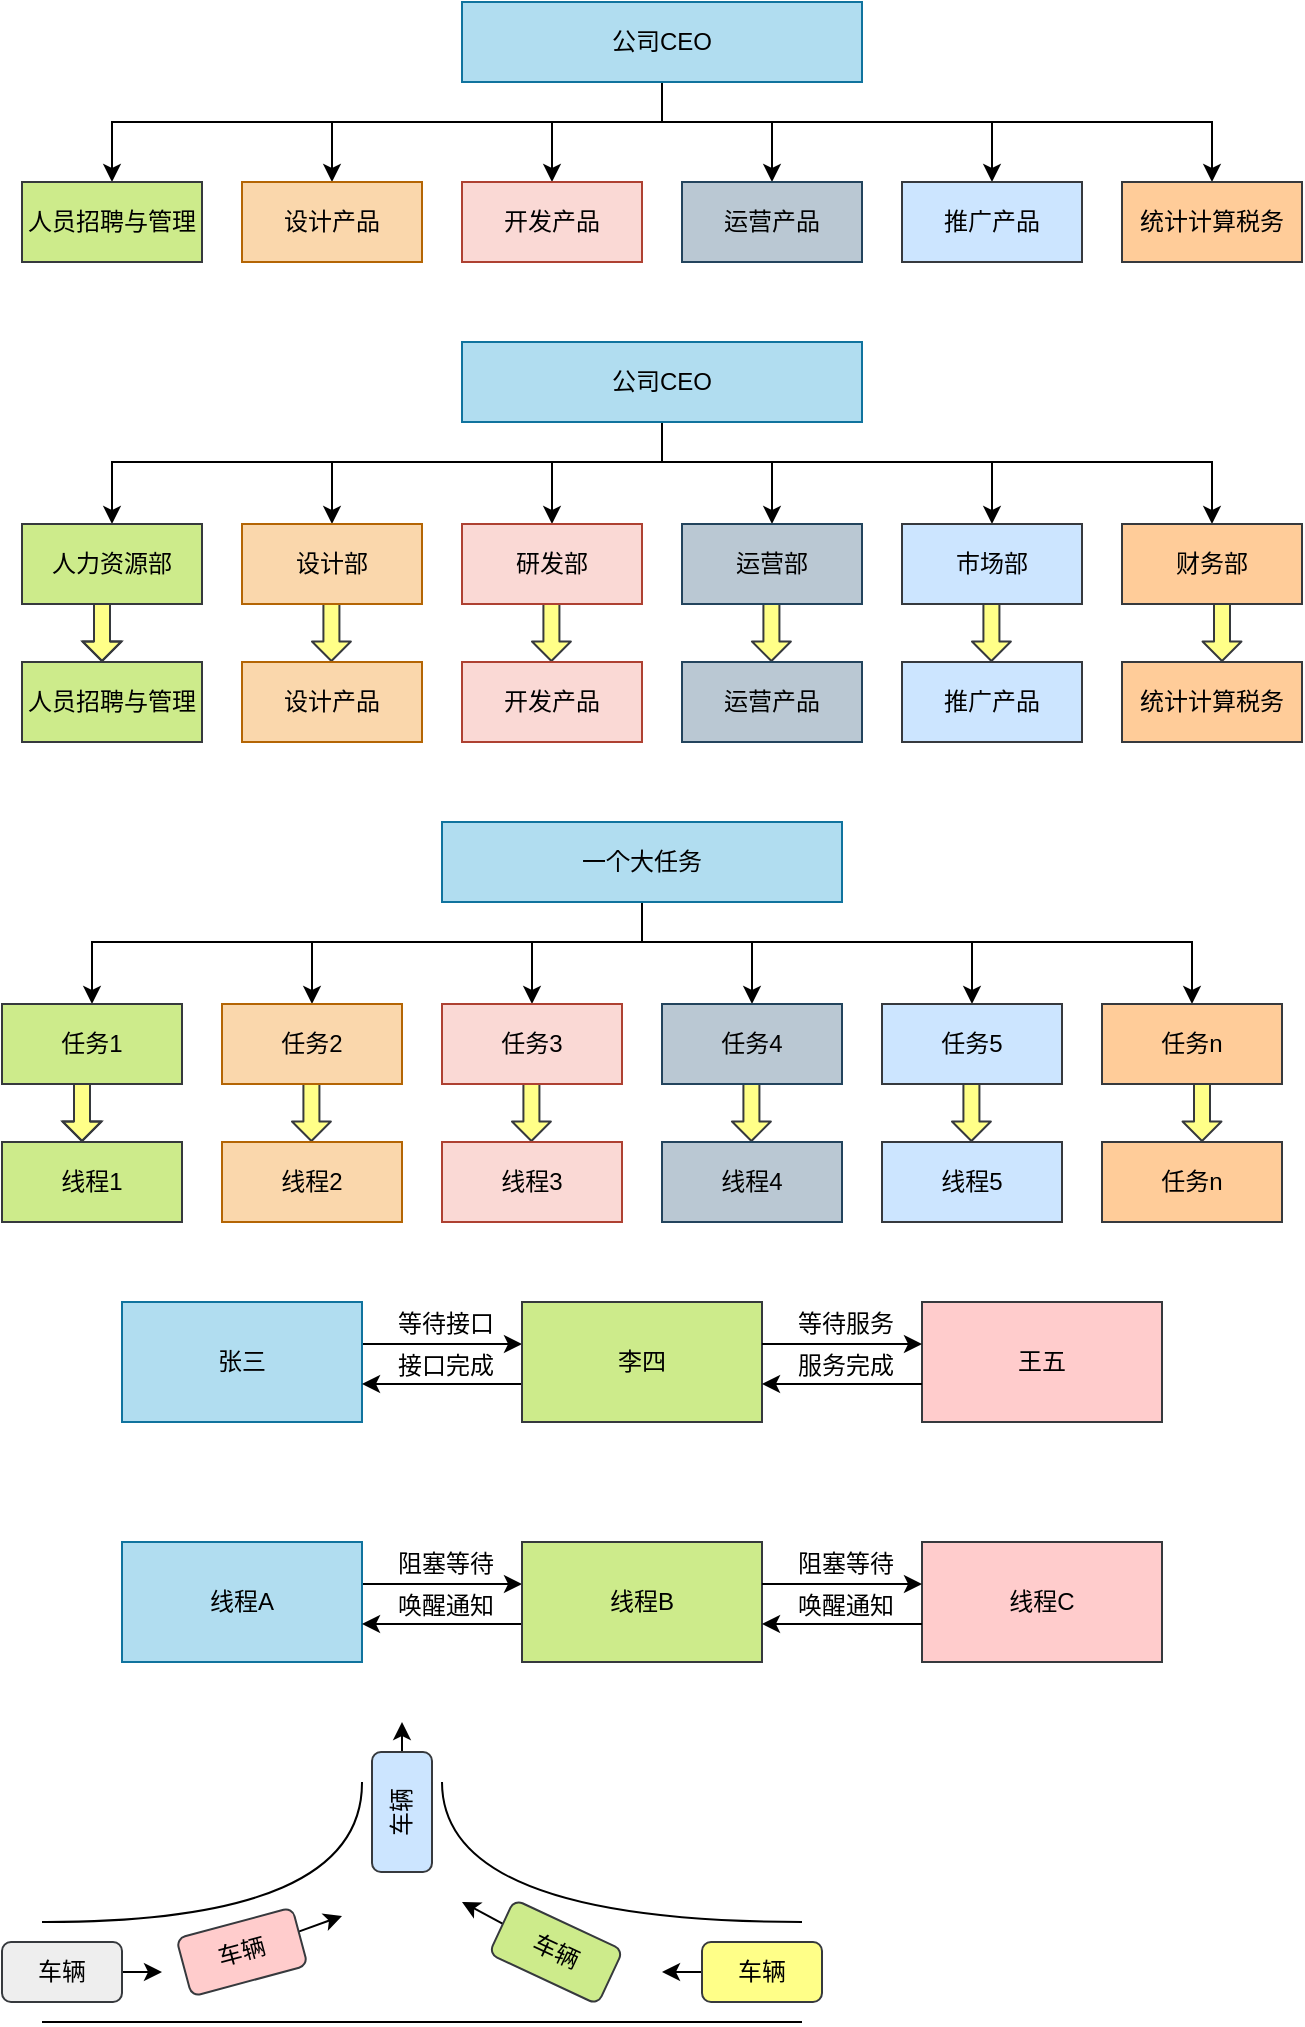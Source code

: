 <mxfile version="14.1.8" type="device"><diagram id="C5RBs43oDa-KdzZeNtuy" name="Page-1"><mxGraphModel dx="813" dy="-699" grid="1" gridSize="10" guides="1" tooltips="1" connect="1" arrows="1" fold="1" page="1" pageScale="1" pageWidth="827" pageHeight="1169" math="0" shadow="0"><root><mxCell id="WIyWlLk6GJQsqaUBKTNV-0"/><mxCell id="WIyWlLk6GJQsqaUBKTNV-1" parent="WIyWlLk6GJQsqaUBKTNV-0"/><mxCell id="2yPi7YJutlsCdhUIIzsG-32" value="" style="shape=flexArrow;endArrow=classic;html=1;endWidth=10.449;endSize=2.903;width=8;fillColor=#ffff88;strokeColor=#36393d;" edge="1" parent="WIyWlLk6GJQsqaUBKTNV-1"><mxGeometry width="50" height="50" relative="1" as="geometry"><mxPoint x="640" y="1500" as="sourcePoint"/><mxPoint x="640" y="1530" as="targetPoint"/></mxGeometry></mxCell><mxCell id="2yPi7YJutlsCdhUIIzsG-33" value="" style="shape=flexArrow;endArrow=classic;html=1;endWidth=10.449;endSize=2.903;width=8;fillColor=#ffff88;strokeColor=#36393d;" edge="1" parent="WIyWlLk6GJQsqaUBKTNV-1"><mxGeometry width="50" height="50" relative="1" as="geometry"><mxPoint x="80" y="1500" as="sourcePoint"/><mxPoint x="80" y="1530" as="targetPoint"/><Array as="points"><mxPoint x="80" y="1510"/></Array></mxGeometry></mxCell><mxCell id="2yPi7YJutlsCdhUIIzsG-34" value="" style="shape=flexArrow;endArrow=classic;html=1;endWidth=10.449;endSize=2.903;width=8;fillColor=#ffff88;strokeColor=#36393d;" edge="1" parent="WIyWlLk6GJQsqaUBKTNV-1"><mxGeometry width="50" height="50" relative="1" as="geometry"><mxPoint x="194.71" y="1500" as="sourcePoint"/><mxPoint x="194.71" y="1530" as="targetPoint"/></mxGeometry></mxCell><mxCell id="2yPi7YJutlsCdhUIIzsG-35" value="" style="shape=flexArrow;endArrow=classic;html=1;endWidth=10.449;endSize=2.903;width=8;fillColor=#ffff88;strokeColor=#36393d;" edge="1" parent="WIyWlLk6GJQsqaUBKTNV-1"><mxGeometry width="50" height="50" relative="1" as="geometry"><mxPoint x="304.71" y="1500" as="sourcePoint"/><mxPoint x="304.71" y="1530" as="targetPoint"/></mxGeometry></mxCell><mxCell id="2yPi7YJutlsCdhUIIzsG-36" value="" style="shape=flexArrow;endArrow=classic;html=1;endWidth=10.449;endSize=2.903;width=8;fillColor=#ffff88;strokeColor=#36393d;" edge="1" parent="WIyWlLk6GJQsqaUBKTNV-1"><mxGeometry width="50" height="50" relative="1" as="geometry"><mxPoint x="414.71" y="1500" as="sourcePoint"/><mxPoint x="414.71" y="1530" as="targetPoint"/></mxGeometry></mxCell><mxCell id="2yPi7YJutlsCdhUIIzsG-37" value="" style="shape=flexArrow;endArrow=classic;html=1;endWidth=10.449;endSize=2.903;width=8;fillColor=#ffff88;strokeColor=#36393d;" edge="1" parent="WIyWlLk6GJQsqaUBKTNV-1"><mxGeometry width="50" height="50" relative="1" as="geometry"><mxPoint x="524.71" y="1500" as="sourcePoint"/><mxPoint x="524.71" y="1530" as="targetPoint"/></mxGeometry></mxCell><mxCell id="2yPi7YJutlsCdhUIIzsG-7" style="edgeStyle=orthogonalEdgeStyle;rounded=0;orthogonalLoop=1;jettySize=auto;html=1;entryX=0.5;entryY=0;entryDx=0;entryDy=0;" edge="1" parent="WIyWlLk6GJQsqaUBKTNV-1" source="2yPi7YJutlsCdhUIIzsG-0" target="2yPi7YJutlsCdhUIIzsG-1"><mxGeometry relative="1" as="geometry"><Array as="points"><mxPoint x="360" y="1260"/><mxPoint x="85" y="1260"/></Array></mxGeometry></mxCell><mxCell id="2yPi7YJutlsCdhUIIzsG-8" style="edgeStyle=orthogonalEdgeStyle;rounded=0;orthogonalLoop=1;jettySize=auto;html=1;entryX=0.5;entryY=0;entryDx=0;entryDy=0;" edge="1" parent="WIyWlLk6GJQsqaUBKTNV-1" source="2yPi7YJutlsCdhUIIzsG-0" target="2yPi7YJutlsCdhUIIzsG-2"><mxGeometry relative="1" as="geometry"><Array as="points"><mxPoint x="360" y="1260"/><mxPoint x="195" y="1260"/></Array></mxGeometry></mxCell><mxCell id="2yPi7YJutlsCdhUIIzsG-9" style="edgeStyle=orthogonalEdgeStyle;rounded=0;orthogonalLoop=1;jettySize=auto;html=1;entryX=0.5;entryY=0;entryDx=0;entryDy=0;" edge="1" parent="WIyWlLk6GJQsqaUBKTNV-1" source="2yPi7YJutlsCdhUIIzsG-0" target="2yPi7YJutlsCdhUIIzsG-3"><mxGeometry relative="1" as="geometry"><Array as="points"><mxPoint x="360" y="1260"/><mxPoint x="305" y="1260"/></Array></mxGeometry></mxCell><mxCell id="2yPi7YJutlsCdhUIIzsG-10" style="edgeStyle=orthogonalEdgeStyle;rounded=0;orthogonalLoop=1;jettySize=auto;html=1;" edge="1" parent="WIyWlLk6GJQsqaUBKTNV-1" source="2yPi7YJutlsCdhUIIzsG-0" target="2yPi7YJutlsCdhUIIzsG-6"><mxGeometry relative="1" as="geometry"><Array as="points"><mxPoint x="360" y="1260"/><mxPoint x="635" y="1260"/></Array></mxGeometry></mxCell><mxCell id="2yPi7YJutlsCdhUIIzsG-11" style="edgeStyle=orthogonalEdgeStyle;rounded=0;orthogonalLoop=1;jettySize=auto;html=1;entryX=0.5;entryY=0;entryDx=0;entryDy=0;" edge="1" parent="WIyWlLk6GJQsqaUBKTNV-1" source="2yPi7YJutlsCdhUIIzsG-0" target="2yPi7YJutlsCdhUIIzsG-5"><mxGeometry relative="1" as="geometry"><Array as="points"><mxPoint x="360" y="1260"/><mxPoint x="525" y="1260"/></Array></mxGeometry></mxCell><mxCell id="2yPi7YJutlsCdhUIIzsG-12" style="edgeStyle=orthogonalEdgeStyle;rounded=0;orthogonalLoop=1;jettySize=auto;html=1;entryX=0.5;entryY=0;entryDx=0;entryDy=0;" edge="1" parent="WIyWlLk6GJQsqaUBKTNV-1" source="2yPi7YJutlsCdhUIIzsG-0" target="2yPi7YJutlsCdhUIIzsG-4"><mxGeometry relative="1" as="geometry"><Array as="points"><mxPoint x="360" y="1260"/><mxPoint x="415" y="1260"/></Array></mxGeometry></mxCell><mxCell id="2yPi7YJutlsCdhUIIzsG-0" value="公司CEO" style="rounded=0;whiteSpace=wrap;html=1;fillColor=#b1ddf0;strokeColor=#10739e;" vertex="1" parent="WIyWlLk6GJQsqaUBKTNV-1"><mxGeometry x="260" y="1200" width="200" height="40" as="geometry"/></mxCell><mxCell id="2yPi7YJutlsCdhUIIzsG-1" value="人员招聘与管理" style="rounded=0;whiteSpace=wrap;html=1;fillColor=#cdeb8b;strokeColor=#36393d;" vertex="1" parent="WIyWlLk6GJQsqaUBKTNV-1"><mxGeometry x="40" y="1290" width="90" height="40" as="geometry"/></mxCell><mxCell id="2yPi7YJutlsCdhUIIzsG-2" value="设计产品" style="rounded=0;whiteSpace=wrap;html=1;fillColor=#fad7ac;strokeColor=#b46504;" vertex="1" parent="WIyWlLk6GJQsqaUBKTNV-1"><mxGeometry x="150" y="1290" width="90" height="40" as="geometry"/></mxCell><mxCell id="2yPi7YJutlsCdhUIIzsG-3" value="开发产品" style="rounded=0;whiteSpace=wrap;html=1;fillColor=#fad9d5;strokeColor=#ae4132;" vertex="1" parent="WIyWlLk6GJQsqaUBKTNV-1"><mxGeometry x="260" y="1290" width="90" height="40" as="geometry"/></mxCell><mxCell id="2yPi7YJutlsCdhUIIzsG-4" value="运营产品" style="rounded=0;whiteSpace=wrap;html=1;fillColor=#bac8d3;strokeColor=#23445d;" vertex="1" parent="WIyWlLk6GJQsqaUBKTNV-1"><mxGeometry x="370" y="1290" width="90" height="40" as="geometry"/></mxCell><mxCell id="2yPi7YJutlsCdhUIIzsG-5" value="推广产品" style="rounded=0;whiteSpace=wrap;html=1;fillColor=#cce5ff;strokeColor=#36393d;" vertex="1" parent="WIyWlLk6GJQsqaUBKTNV-1"><mxGeometry x="480" y="1290" width="90" height="40" as="geometry"/></mxCell><mxCell id="2yPi7YJutlsCdhUIIzsG-6" value="统计计算税务" style="rounded=0;whiteSpace=wrap;html=1;fillColor=#ffcc99;strokeColor=#36393d;" vertex="1" parent="WIyWlLk6GJQsqaUBKTNV-1"><mxGeometry x="590" y="1290" width="90" height="40" as="geometry"/></mxCell><mxCell id="2yPi7YJutlsCdhUIIzsG-13" style="edgeStyle=orthogonalEdgeStyle;rounded=0;orthogonalLoop=1;jettySize=auto;html=1;entryX=0.5;entryY=0;entryDx=0;entryDy=0;" edge="1" parent="WIyWlLk6GJQsqaUBKTNV-1" source="2yPi7YJutlsCdhUIIzsG-19" target="2yPi7YJutlsCdhUIIzsG-20"><mxGeometry relative="1" as="geometry"><Array as="points"><mxPoint x="360" y="1430"/><mxPoint x="85" y="1430"/></Array></mxGeometry></mxCell><mxCell id="2yPi7YJutlsCdhUIIzsG-14" style="edgeStyle=orthogonalEdgeStyle;rounded=0;orthogonalLoop=1;jettySize=auto;html=1;entryX=0.5;entryY=0;entryDx=0;entryDy=0;" edge="1" parent="WIyWlLk6GJQsqaUBKTNV-1" source="2yPi7YJutlsCdhUIIzsG-19" target="2yPi7YJutlsCdhUIIzsG-21"><mxGeometry relative="1" as="geometry"><Array as="points"><mxPoint x="360" y="1430"/><mxPoint x="195" y="1430"/></Array></mxGeometry></mxCell><mxCell id="2yPi7YJutlsCdhUIIzsG-15" style="edgeStyle=orthogonalEdgeStyle;rounded=0;orthogonalLoop=1;jettySize=auto;html=1;entryX=0.5;entryY=0;entryDx=0;entryDy=0;" edge="1" parent="WIyWlLk6GJQsqaUBKTNV-1" source="2yPi7YJutlsCdhUIIzsG-19" target="2yPi7YJutlsCdhUIIzsG-22"><mxGeometry relative="1" as="geometry"><Array as="points"><mxPoint x="360" y="1430"/><mxPoint x="305" y="1430"/></Array></mxGeometry></mxCell><mxCell id="2yPi7YJutlsCdhUIIzsG-16" style="edgeStyle=orthogonalEdgeStyle;rounded=0;orthogonalLoop=1;jettySize=auto;html=1;" edge="1" parent="WIyWlLk6GJQsqaUBKTNV-1" source="2yPi7YJutlsCdhUIIzsG-19" target="2yPi7YJutlsCdhUIIzsG-25"><mxGeometry relative="1" as="geometry"><Array as="points"><mxPoint x="360" y="1430"/><mxPoint x="635" y="1430"/></Array></mxGeometry></mxCell><mxCell id="2yPi7YJutlsCdhUIIzsG-17" style="edgeStyle=orthogonalEdgeStyle;rounded=0;orthogonalLoop=1;jettySize=auto;html=1;entryX=0.5;entryY=0;entryDx=0;entryDy=0;" edge="1" parent="WIyWlLk6GJQsqaUBKTNV-1" source="2yPi7YJutlsCdhUIIzsG-19" target="2yPi7YJutlsCdhUIIzsG-24"><mxGeometry relative="1" as="geometry"><Array as="points"><mxPoint x="360" y="1430"/><mxPoint x="525" y="1430"/></Array></mxGeometry></mxCell><mxCell id="2yPi7YJutlsCdhUIIzsG-18" style="edgeStyle=orthogonalEdgeStyle;rounded=0;orthogonalLoop=1;jettySize=auto;html=1;entryX=0.5;entryY=0;entryDx=0;entryDy=0;" edge="1" parent="WIyWlLk6GJQsqaUBKTNV-1" source="2yPi7YJutlsCdhUIIzsG-19" target="2yPi7YJutlsCdhUIIzsG-23"><mxGeometry relative="1" as="geometry"><Array as="points"><mxPoint x="360" y="1430"/><mxPoint x="415" y="1430"/></Array></mxGeometry></mxCell><mxCell id="2yPi7YJutlsCdhUIIzsG-19" value="公司CEO" style="rounded=0;whiteSpace=wrap;html=1;fillColor=#b1ddf0;strokeColor=#10739e;" vertex="1" parent="WIyWlLk6GJQsqaUBKTNV-1"><mxGeometry x="260" y="1370" width="200" height="40" as="geometry"/></mxCell><mxCell id="2yPi7YJutlsCdhUIIzsG-20" value="人力资源部" style="rounded=0;whiteSpace=wrap;html=1;fillColor=#cdeb8b;strokeColor=#36393d;" vertex="1" parent="WIyWlLk6GJQsqaUBKTNV-1"><mxGeometry x="40" y="1461" width="90" height="40" as="geometry"/></mxCell><mxCell id="2yPi7YJutlsCdhUIIzsG-21" value="设计部" style="rounded=0;whiteSpace=wrap;html=1;fillColor=#fad7ac;strokeColor=#b46504;" vertex="1" parent="WIyWlLk6GJQsqaUBKTNV-1"><mxGeometry x="150" y="1461" width="90" height="40" as="geometry"/></mxCell><mxCell id="2yPi7YJutlsCdhUIIzsG-22" value="研发部" style="rounded=0;whiteSpace=wrap;html=1;fillColor=#fad9d5;strokeColor=#ae4132;" vertex="1" parent="WIyWlLk6GJQsqaUBKTNV-1"><mxGeometry x="260" y="1461" width="90" height="40" as="geometry"/></mxCell><mxCell id="2yPi7YJutlsCdhUIIzsG-23" value="运营部" style="rounded=0;whiteSpace=wrap;html=1;fillColor=#bac8d3;strokeColor=#23445d;" vertex="1" parent="WIyWlLk6GJQsqaUBKTNV-1"><mxGeometry x="370" y="1461" width="90" height="40" as="geometry"/></mxCell><mxCell id="2yPi7YJutlsCdhUIIzsG-24" value="市场部" style="rounded=0;whiteSpace=wrap;html=1;fillColor=#cce5ff;strokeColor=#36393d;" vertex="1" parent="WIyWlLk6GJQsqaUBKTNV-1"><mxGeometry x="480" y="1461" width="90" height="40" as="geometry"/></mxCell><mxCell id="2yPi7YJutlsCdhUIIzsG-25" value="财务部" style="rounded=0;whiteSpace=wrap;html=1;fillColor=#ffcc99;strokeColor=#36393d;" vertex="1" parent="WIyWlLk6GJQsqaUBKTNV-1"><mxGeometry x="590" y="1461" width="90" height="40" as="geometry"/></mxCell><mxCell id="2yPi7YJutlsCdhUIIzsG-26" value="人员招聘与管理" style="rounded=0;whiteSpace=wrap;html=1;fillColor=#cdeb8b;strokeColor=#36393d;" vertex="1" parent="WIyWlLk6GJQsqaUBKTNV-1"><mxGeometry x="40" y="1530" width="90" height="40" as="geometry"/></mxCell><mxCell id="2yPi7YJutlsCdhUIIzsG-27" value="设计产品" style="rounded=0;whiteSpace=wrap;html=1;fillColor=#fad7ac;strokeColor=#b46504;" vertex="1" parent="WIyWlLk6GJQsqaUBKTNV-1"><mxGeometry x="150" y="1530" width="90" height="40" as="geometry"/></mxCell><mxCell id="2yPi7YJutlsCdhUIIzsG-28" value="开发产品" style="rounded=0;whiteSpace=wrap;html=1;fillColor=#fad9d5;strokeColor=#ae4132;" vertex="1" parent="WIyWlLk6GJQsqaUBKTNV-1"><mxGeometry x="260" y="1530" width="90" height="40" as="geometry"/></mxCell><mxCell id="2yPi7YJutlsCdhUIIzsG-29" value="运营产品" style="rounded=0;whiteSpace=wrap;html=1;fillColor=#bac8d3;strokeColor=#23445d;" vertex="1" parent="WIyWlLk6GJQsqaUBKTNV-1"><mxGeometry x="370" y="1530" width="90" height="40" as="geometry"/></mxCell><mxCell id="2yPi7YJutlsCdhUIIzsG-30" value="推广产品" style="rounded=0;whiteSpace=wrap;html=1;fillColor=#cce5ff;strokeColor=#36393d;" vertex="1" parent="WIyWlLk6GJQsqaUBKTNV-1"><mxGeometry x="480" y="1530" width="90" height="40" as="geometry"/></mxCell><mxCell id="2yPi7YJutlsCdhUIIzsG-31" value="统计计算税务" style="rounded=0;whiteSpace=wrap;html=1;fillColor=#ffcc99;strokeColor=#36393d;" vertex="1" parent="WIyWlLk6GJQsqaUBKTNV-1"><mxGeometry x="590" y="1530" width="90" height="40" as="geometry"/></mxCell><mxCell id="2yPi7YJutlsCdhUIIzsG-38" value="" style="shape=flexArrow;endArrow=classic;html=1;endWidth=10.449;endSize=2.903;width=8;fillColor=#ffff88;strokeColor=#36393d;" edge="1" parent="WIyWlLk6GJQsqaUBKTNV-1"><mxGeometry width="50" height="50" relative="1" as="geometry"><mxPoint x="630" y="1740" as="sourcePoint"/><mxPoint x="630" y="1770" as="targetPoint"/></mxGeometry></mxCell><mxCell id="2yPi7YJutlsCdhUIIzsG-39" value="" style="shape=flexArrow;endArrow=classic;html=1;endWidth=10.449;endSize=2.903;width=8;fillColor=#ffff88;strokeColor=#36393d;" edge="1" parent="WIyWlLk6GJQsqaUBKTNV-1"><mxGeometry width="50" height="50" relative="1" as="geometry"><mxPoint x="70" y="1740" as="sourcePoint"/><mxPoint x="70" y="1770" as="targetPoint"/><Array as="points"><mxPoint x="70" y="1750"/></Array></mxGeometry></mxCell><mxCell id="2yPi7YJutlsCdhUIIzsG-40" value="" style="shape=flexArrow;endArrow=classic;html=1;endWidth=10.449;endSize=2.903;width=8;fillColor=#ffff88;strokeColor=#36393d;" edge="1" parent="WIyWlLk6GJQsqaUBKTNV-1"><mxGeometry width="50" height="50" relative="1" as="geometry"><mxPoint x="184.71" y="1740" as="sourcePoint"/><mxPoint x="184.71" y="1770" as="targetPoint"/></mxGeometry></mxCell><mxCell id="2yPi7YJutlsCdhUIIzsG-41" value="" style="shape=flexArrow;endArrow=classic;html=1;endWidth=10.449;endSize=2.903;width=8;fillColor=#ffff88;strokeColor=#36393d;" edge="1" parent="WIyWlLk6GJQsqaUBKTNV-1"><mxGeometry width="50" height="50" relative="1" as="geometry"><mxPoint x="294.71" y="1740" as="sourcePoint"/><mxPoint x="294.71" y="1770" as="targetPoint"/></mxGeometry></mxCell><mxCell id="2yPi7YJutlsCdhUIIzsG-42" value="" style="shape=flexArrow;endArrow=classic;html=1;endWidth=10.449;endSize=2.903;width=8;fillColor=#ffff88;strokeColor=#36393d;" edge="1" parent="WIyWlLk6GJQsqaUBKTNV-1"><mxGeometry width="50" height="50" relative="1" as="geometry"><mxPoint x="404.71" y="1740" as="sourcePoint"/><mxPoint x="404.71" y="1770" as="targetPoint"/></mxGeometry></mxCell><mxCell id="2yPi7YJutlsCdhUIIzsG-43" value="" style="shape=flexArrow;endArrow=classic;html=1;endWidth=10.449;endSize=2.903;width=8;fillColor=#ffff88;strokeColor=#36393d;" edge="1" parent="WIyWlLk6GJQsqaUBKTNV-1"><mxGeometry width="50" height="50" relative="1" as="geometry"><mxPoint x="514.71" y="1740" as="sourcePoint"/><mxPoint x="514.71" y="1770" as="targetPoint"/></mxGeometry></mxCell><mxCell id="2yPi7YJutlsCdhUIIzsG-44" style="edgeStyle=orthogonalEdgeStyle;rounded=0;orthogonalLoop=1;jettySize=auto;html=1;entryX=0.5;entryY=0;entryDx=0;entryDy=0;" edge="1" parent="WIyWlLk6GJQsqaUBKTNV-1" source="2yPi7YJutlsCdhUIIzsG-50" target="2yPi7YJutlsCdhUIIzsG-51"><mxGeometry relative="1" as="geometry"><Array as="points"><mxPoint x="350" y="1670"/><mxPoint x="75" y="1670"/></Array></mxGeometry></mxCell><mxCell id="2yPi7YJutlsCdhUIIzsG-45" style="edgeStyle=orthogonalEdgeStyle;rounded=0;orthogonalLoop=1;jettySize=auto;html=1;entryX=0.5;entryY=0;entryDx=0;entryDy=0;" edge="1" parent="WIyWlLk6GJQsqaUBKTNV-1" source="2yPi7YJutlsCdhUIIzsG-50" target="2yPi7YJutlsCdhUIIzsG-52"><mxGeometry relative="1" as="geometry"><Array as="points"><mxPoint x="350" y="1670"/><mxPoint x="185" y="1670"/></Array></mxGeometry></mxCell><mxCell id="2yPi7YJutlsCdhUIIzsG-46" style="edgeStyle=orthogonalEdgeStyle;rounded=0;orthogonalLoop=1;jettySize=auto;html=1;entryX=0.5;entryY=0;entryDx=0;entryDy=0;" edge="1" parent="WIyWlLk6GJQsqaUBKTNV-1" source="2yPi7YJutlsCdhUIIzsG-50" target="2yPi7YJutlsCdhUIIzsG-53"><mxGeometry relative="1" as="geometry"><Array as="points"><mxPoint x="350" y="1670"/><mxPoint x="295" y="1670"/></Array></mxGeometry></mxCell><mxCell id="2yPi7YJutlsCdhUIIzsG-47" style="edgeStyle=orthogonalEdgeStyle;rounded=0;orthogonalLoop=1;jettySize=auto;html=1;" edge="1" parent="WIyWlLk6GJQsqaUBKTNV-1" source="2yPi7YJutlsCdhUIIzsG-50" target="2yPi7YJutlsCdhUIIzsG-56"><mxGeometry relative="1" as="geometry"><Array as="points"><mxPoint x="350" y="1670"/><mxPoint x="625" y="1670"/></Array></mxGeometry></mxCell><mxCell id="2yPi7YJutlsCdhUIIzsG-48" style="edgeStyle=orthogonalEdgeStyle;rounded=0;orthogonalLoop=1;jettySize=auto;html=1;entryX=0.5;entryY=0;entryDx=0;entryDy=0;" edge="1" parent="WIyWlLk6GJQsqaUBKTNV-1" source="2yPi7YJutlsCdhUIIzsG-50" target="2yPi7YJutlsCdhUIIzsG-55"><mxGeometry relative="1" as="geometry"><Array as="points"><mxPoint x="350" y="1670"/><mxPoint x="515" y="1670"/></Array></mxGeometry></mxCell><mxCell id="2yPi7YJutlsCdhUIIzsG-49" style="edgeStyle=orthogonalEdgeStyle;rounded=0;orthogonalLoop=1;jettySize=auto;html=1;entryX=0.5;entryY=0;entryDx=0;entryDy=0;" edge="1" parent="WIyWlLk6GJQsqaUBKTNV-1" source="2yPi7YJutlsCdhUIIzsG-50" target="2yPi7YJutlsCdhUIIzsG-54"><mxGeometry relative="1" as="geometry"><Array as="points"><mxPoint x="350" y="1670"/><mxPoint x="405" y="1670"/></Array></mxGeometry></mxCell><mxCell id="2yPi7YJutlsCdhUIIzsG-50" value="一个大任务" style="rounded=0;whiteSpace=wrap;html=1;fillColor=#b1ddf0;strokeColor=#10739e;" vertex="1" parent="WIyWlLk6GJQsqaUBKTNV-1"><mxGeometry x="250" y="1610" width="200" height="40" as="geometry"/></mxCell><mxCell id="2yPi7YJutlsCdhUIIzsG-51" value="任务1" style="rounded=0;whiteSpace=wrap;html=1;fillColor=#cdeb8b;strokeColor=#36393d;" vertex="1" parent="WIyWlLk6GJQsqaUBKTNV-1"><mxGeometry x="30" y="1701" width="90" height="40" as="geometry"/></mxCell><mxCell id="2yPi7YJutlsCdhUIIzsG-52" value="任务2" style="rounded=0;whiteSpace=wrap;html=1;fillColor=#fad7ac;strokeColor=#b46504;" vertex="1" parent="WIyWlLk6GJQsqaUBKTNV-1"><mxGeometry x="140" y="1701" width="90" height="40" as="geometry"/></mxCell><mxCell id="2yPi7YJutlsCdhUIIzsG-53" value="任务3" style="rounded=0;whiteSpace=wrap;html=1;fillColor=#fad9d5;strokeColor=#ae4132;" vertex="1" parent="WIyWlLk6GJQsqaUBKTNV-1"><mxGeometry x="250" y="1701" width="90" height="40" as="geometry"/></mxCell><mxCell id="2yPi7YJutlsCdhUIIzsG-54" value="任务4" style="rounded=0;whiteSpace=wrap;html=1;fillColor=#bac8d3;strokeColor=#23445d;" vertex="1" parent="WIyWlLk6GJQsqaUBKTNV-1"><mxGeometry x="360" y="1701" width="90" height="40" as="geometry"/></mxCell><mxCell id="2yPi7YJutlsCdhUIIzsG-55" value="任务5" style="rounded=0;whiteSpace=wrap;html=1;fillColor=#cce5ff;strokeColor=#36393d;" vertex="1" parent="WIyWlLk6GJQsqaUBKTNV-1"><mxGeometry x="470" y="1701" width="90" height="40" as="geometry"/></mxCell><mxCell id="2yPi7YJutlsCdhUIIzsG-56" value="任务n" style="rounded=0;whiteSpace=wrap;html=1;fillColor=#ffcc99;strokeColor=#36393d;" vertex="1" parent="WIyWlLk6GJQsqaUBKTNV-1"><mxGeometry x="580" y="1701" width="90" height="40" as="geometry"/></mxCell><mxCell id="2yPi7YJutlsCdhUIIzsG-57" value="线程1" style="rounded=0;whiteSpace=wrap;html=1;fillColor=#cdeb8b;strokeColor=#36393d;" vertex="1" parent="WIyWlLk6GJQsqaUBKTNV-1"><mxGeometry x="30" y="1770" width="90" height="40" as="geometry"/></mxCell><mxCell id="2yPi7YJutlsCdhUIIzsG-58" value="线程2" style="rounded=0;whiteSpace=wrap;html=1;fillColor=#fad7ac;strokeColor=#b46504;" vertex="1" parent="WIyWlLk6GJQsqaUBKTNV-1"><mxGeometry x="140" y="1770" width="90" height="40" as="geometry"/></mxCell><mxCell id="2yPi7YJutlsCdhUIIzsG-59" value="线程3" style="rounded=0;whiteSpace=wrap;html=1;fillColor=#fad9d5;strokeColor=#ae4132;" vertex="1" parent="WIyWlLk6GJQsqaUBKTNV-1"><mxGeometry x="250" y="1770" width="90" height="40" as="geometry"/></mxCell><mxCell id="2yPi7YJutlsCdhUIIzsG-60" value="线程4" style="rounded=0;whiteSpace=wrap;html=1;fillColor=#bac8d3;strokeColor=#23445d;" vertex="1" parent="WIyWlLk6GJQsqaUBKTNV-1"><mxGeometry x="360" y="1770" width="90" height="40" as="geometry"/></mxCell><mxCell id="2yPi7YJutlsCdhUIIzsG-61" value="线程5" style="rounded=0;whiteSpace=wrap;html=1;fillColor=#cce5ff;strokeColor=#36393d;" vertex="1" parent="WIyWlLk6GJQsqaUBKTNV-1"><mxGeometry x="470" y="1770" width="90" height="40" as="geometry"/></mxCell><mxCell id="2yPi7YJutlsCdhUIIzsG-62" value="任务n" style="rounded=0;whiteSpace=wrap;html=1;fillColor=#ffcc99;strokeColor=#36393d;" vertex="1" parent="WIyWlLk6GJQsqaUBKTNV-1"><mxGeometry x="580" y="1770" width="90" height="40" as="geometry"/></mxCell><mxCell id="2yPi7YJutlsCdhUIIzsG-66" style="edgeStyle=orthogonalEdgeStyle;rounded=0;orthogonalLoop=1;jettySize=auto;html=1;entryX=0;entryY=0.5;entryDx=0;entryDy=0;" edge="1" parent="WIyWlLk6GJQsqaUBKTNV-1"><mxGeometry relative="1" as="geometry"><mxPoint x="210" y="1871" as="sourcePoint"/><mxPoint x="290" y="1871" as="targetPoint"/></mxGeometry></mxCell><mxCell id="2yPi7YJutlsCdhUIIzsG-63" value="张三" style="rounded=0;whiteSpace=wrap;html=1;fillColor=#b1ddf0;strokeColor=#10739e;" vertex="1" parent="WIyWlLk6GJQsqaUBKTNV-1"><mxGeometry x="90" y="1850" width="120" height="60" as="geometry"/></mxCell><mxCell id="2yPi7YJutlsCdhUIIzsG-67" style="edgeStyle=orthogonalEdgeStyle;rounded=0;orthogonalLoop=1;jettySize=auto;html=1;entryX=1;entryY=0.5;entryDx=0;entryDy=0;" edge="1" parent="WIyWlLk6GJQsqaUBKTNV-1"><mxGeometry relative="1" as="geometry"><mxPoint x="290" y="1891" as="sourcePoint"/><mxPoint x="210" y="1891" as="targetPoint"/></mxGeometry></mxCell><mxCell id="2yPi7YJutlsCdhUIIzsG-64" value="李四" style="rounded=0;whiteSpace=wrap;html=1;fillColor=#cdeb8b;strokeColor=#36393d;" vertex="1" parent="WIyWlLk6GJQsqaUBKTNV-1"><mxGeometry x="290" y="1850" width="120" height="60" as="geometry"/></mxCell><mxCell id="2yPi7YJutlsCdhUIIzsG-65" value="王五" style="rounded=0;whiteSpace=wrap;html=1;fillColor=#ffcccc;strokeColor=#36393d;" vertex="1" parent="WIyWlLk6GJQsqaUBKTNV-1"><mxGeometry x="490" y="1850" width="120" height="60" as="geometry"/></mxCell><mxCell id="2yPi7YJutlsCdhUIIzsG-68" value="等待接口" style="text;html=1;strokeColor=none;fillColor=none;align=center;verticalAlign=middle;whiteSpace=wrap;rounded=0;" vertex="1" parent="WIyWlLk6GJQsqaUBKTNV-1"><mxGeometry x="227" y="1851" width="50" height="20" as="geometry"/></mxCell><mxCell id="2yPi7YJutlsCdhUIIzsG-69" value="接口完成" style="text;html=1;strokeColor=none;fillColor=none;align=center;verticalAlign=middle;whiteSpace=wrap;rounded=0;" vertex="1" parent="WIyWlLk6GJQsqaUBKTNV-1"><mxGeometry x="227" y="1872" width="50" height="20" as="geometry"/></mxCell><mxCell id="2yPi7YJutlsCdhUIIzsG-70" style="edgeStyle=orthogonalEdgeStyle;rounded=0;orthogonalLoop=1;jettySize=auto;html=1;entryX=0;entryY=0.5;entryDx=0;entryDy=0;" edge="1" parent="WIyWlLk6GJQsqaUBKTNV-1"><mxGeometry relative="1" as="geometry"><mxPoint x="410" y="1871" as="sourcePoint"/><mxPoint x="490" y="1871" as="targetPoint"/></mxGeometry></mxCell><mxCell id="2yPi7YJutlsCdhUIIzsG-71" style="edgeStyle=orthogonalEdgeStyle;rounded=0;orthogonalLoop=1;jettySize=auto;html=1;entryX=1;entryY=0.5;entryDx=0;entryDy=0;" edge="1" parent="WIyWlLk6GJQsqaUBKTNV-1"><mxGeometry relative="1" as="geometry"><mxPoint x="490" y="1891" as="sourcePoint"/><mxPoint x="410" y="1891" as="targetPoint"/></mxGeometry></mxCell><mxCell id="2yPi7YJutlsCdhUIIzsG-72" value="等待服务" style="text;html=1;strokeColor=none;fillColor=none;align=center;verticalAlign=middle;whiteSpace=wrap;rounded=0;" vertex="1" parent="WIyWlLk6GJQsqaUBKTNV-1"><mxGeometry x="427" y="1851" width="50" height="20" as="geometry"/></mxCell><mxCell id="2yPi7YJutlsCdhUIIzsG-73" value="服务完成" style="text;html=1;strokeColor=none;fillColor=none;align=center;verticalAlign=middle;whiteSpace=wrap;rounded=0;" vertex="1" parent="WIyWlLk6GJQsqaUBKTNV-1"><mxGeometry x="427" y="1872" width="50" height="20" as="geometry"/></mxCell><mxCell id="2yPi7YJutlsCdhUIIzsG-74" style="edgeStyle=orthogonalEdgeStyle;rounded=0;orthogonalLoop=1;jettySize=auto;html=1;entryX=0;entryY=0.5;entryDx=0;entryDy=0;" edge="1" parent="WIyWlLk6GJQsqaUBKTNV-1"><mxGeometry relative="1" as="geometry"><mxPoint x="210" y="1991" as="sourcePoint"/><mxPoint x="290" y="1991" as="targetPoint"/></mxGeometry></mxCell><mxCell id="2yPi7YJutlsCdhUIIzsG-75" value="线程A" style="rounded=0;whiteSpace=wrap;html=1;fillColor=#b1ddf0;strokeColor=#10739e;" vertex="1" parent="WIyWlLk6GJQsqaUBKTNV-1"><mxGeometry x="90" y="1970" width="120" height="60" as="geometry"/></mxCell><mxCell id="2yPi7YJutlsCdhUIIzsG-76" style="edgeStyle=orthogonalEdgeStyle;rounded=0;orthogonalLoop=1;jettySize=auto;html=1;entryX=1;entryY=0.5;entryDx=0;entryDy=0;" edge="1" parent="WIyWlLk6GJQsqaUBKTNV-1"><mxGeometry relative="1" as="geometry"><mxPoint x="290" y="2011" as="sourcePoint"/><mxPoint x="210" y="2011" as="targetPoint"/></mxGeometry></mxCell><mxCell id="2yPi7YJutlsCdhUIIzsG-77" value="线程B" style="rounded=0;whiteSpace=wrap;html=1;fillColor=#cdeb8b;strokeColor=#36393d;" vertex="1" parent="WIyWlLk6GJQsqaUBKTNV-1"><mxGeometry x="290" y="1970" width="120" height="60" as="geometry"/></mxCell><mxCell id="2yPi7YJutlsCdhUIIzsG-78" value="线程C" style="rounded=0;whiteSpace=wrap;html=1;fillColor=#ffcccc;strokeColor=#36393d;" vertex="1" parent="WIyWlLk6GJQsqaUBKTNV-1"><mxGeometry x="490" y="1970" width="120" height="60" as="geometry"/></mxCell><mxCell id="2yPi7YJutlsCdhUIIzsG-79" value="阻塞等待" style="text;html=1;strokeColor=none;fillColor=none;align=center;verticalAlign=middle;whiteSpace=wrap;rounded=0;" vertex="1" parent="WIyWlLk6GJQsqaUBKTNV-1"><mxGeometry x="227" y="1971" width="50" height="20" as="geometry"/></mxCell><mxCell id="2yPi7YJutlsCdhUIIzsG-80" value="唤醒通知" style="text;html=1;strokeColor=none;fillColor=none;align=center;verticalAlign=middle;whiteSpace=wrap;rounded=0;" vertex="1" parent="WIyWlLk6GJQsqaUBKTNV-1"><mxGeometry x="227" y="1992" width="50" height="20" as="geometry"/></mxCell><mxCell id="2yPi7YJutlsCdhUIIzsG-81" style="edgeStyle=orthogonalEdgeStyle;rounded=0;orthogonalLoop=1;jettySize=auto;html=1;entryX=0;entryY=0.5;entryDx=0;entryDy=0;" edge="1" parent="WIyWlLk6GJQsqaUBKTNV-1"><mxGeometry relative="1" as="geometry"><mxPoint x="410" y="1991" as="sourcePoint"/><mxPoint x="490" y="1991" as="targetPoint"/></mxGeometry></mxCell><mxCell id="2yPi7YJutlsCdhUIIzsG-82" style="edgeStyle=orthogonalEdgeStyle;rounded=0;orthogonalLoop=1;jettySize=auto;html=1;entryX=1;entryY=0.5;entryDx=0;entryDy=0;" edge="1" parent="WIyWlLk6GJQsqaUBKTNV-1"><mxGeometry relative="1" as="geometry"><mxPoint x="490" y="2011" as="sourcePoint"/><mxPoint x="410" y="2011" as="targetPoint"/></mxGeometry></mxCell><mxCell id="2yPi7YJutlsCdhUIIzsG-83" value="阻塞等待" style="text;html=1;strokeColor=none;fillColor=none;align=center;verticalAlign=middle;whiteSpace=wrap;rounded=0;" vertex="1" parent="WIyWlLk6GJQsqaUBKTNV-1"><mxGeometry x="427" y="1971" width="50" height="20" as="geometry"/></mxCell><mxCell id="2yPi7YJutlsCdhUIIzsG-84" value="唤醒通知" style="text;html=1;strokeColor=none;fillColor=none;align=center;verticalAlign=middle;whiteSpace=wrap;rounded=0;" vertex="1" parent="WIyWlLk6GJQsqaUBKTNV-1"><mxGeometry x="427" y="1992" width="50" height="20" as="geometry"/></mxCell><mxCell id="2yPi7YJutlsCdhUIIzsG-85" value="" style="endArrow=none;html=1;edgeStyle=orthogonalEdgeStyle;curved=1;" edge="1" parent="WIyWlLk6GJQsqaUBKTNV-1"><mxGeometry width="50" height="50" relative="1" as="geometry"><mxPoint x="50" y="2160" as="sourcePoint"/><mxPoint x="210" y="2090" as="targetPoint"/></mxGeometry></mxCell><mxCell id="2yPi7YJutlsCdhUIIzsG-86" value="" style="endArrow=none;html=1;edgeStyle=orthogonalEdgeStyle;curved=1;" edge="1" parent="WIyWlLk6GJQsqaUBKTNV-1"><mxGeometry width="50" height="50" relative="1" as="geometry"><mxPoint x="250" y="2090" as="sourcePoint"/><mxPoint x="430" y="2160" as="targetPoint"/><Array as="points"><mxPoint x="250" y="2160"/></Array></mxGeometry></mxCell><mxCell id="2yPi7YJutlsCdhUIIzsG-87" value="" style="endArrow=none;html=1;" edge="1" parent="WIyWlLk6GJQsqaUBKTNV-1"><mxGeometry width="50" height="50" relative="1" as="geometry"><mxPoint x="50" y="2210" as="sourcePoint"/><mxPoint x="430" y="2210" as="targetPoint"/></mxGeometry></mxCell><mxCell id="2yPi7YJutlsCdhUIIzsG-99" style="edgeStyle=none;rounded=0;orthogonalLoop=1;jettySize=auto;html=1;" edge="1" parent="WIyWlLk6GJQsqaUBKTNV-1" source="2yPi7YJutlsCdhUIIzsG-88"><mxGeometry relative="1" as="geometry"><mxPoint x="200" y="2157" as="targetPoint"/></mxGeometry></mxCell><mxCell id="2yPi7YJutlsCdhUIIzsG-88" value="车辆" style="rounded=1;whiteSpace=wrap;html=1;rotation=-15;fillColor=#ffcccc;strokeColor=#36393d;" vertex="1" parent="WIyWlLk6GJQsqaUBKTNV-1"><mxGeometry x="120" y="2160" width="60" height="30" as="geometry"/></mxCell><mxCell id="2yPi7YJutlsCdhUIIzsG-94" style="edgeStyle=none;rounded=0;orthogonalLoop=1;jettySize=auto;html=1;" edge="1" parent="WIyWlLk6GJQsqaUBKTNV-1" source="2yPi7YJutlsCdhUIIzsG-93"><mxGeometry relative="1" as="geometry"><mxPoint x="260" y="2150" as="targetPoint"/></mxGeometry></mxCell><mxCell id="2yPi7YJutlsCdhUIIzsG-93" value="车辆" style="rounded=1;whiteSpace=wrap;html=1;rotation=25;fillColor=#cdeb8b;strokeColor=#36393d;" vertex="1" parent="WIyWlLk6GJQsqaUBKTNV-1"><mxGeometry x="277" y="2160" width="60" height="30" as="geometry"/></mxCell><mxCell id="2yPi7YJutlsCdhUIIzsG-98" style="edgeStyle=none;rounded=0;orthogonalLoop=1;jettySize=auto;html=1;" edge="1" parent="WIyWlLk6GJQsqaUBKTNV-1" source="2yPi7YJutlsCdhUIIzsG-96"><mxGeometry relative="1" as="geometry"><mxPoint x="230" y="2060" as="targetPoint"/></mxGeometry></mxCell><mxCell id="2yPi7YJutlsCdhUIIzsG-96" value="车辆" style="rounded=1;whiteSpace=wrap;html=1;rotation=-90;fillColor=#cce5ff;strokeColor=#36393d;" vertex="1" parent="WIyWlLk6GJQsqaUBKTNV-1"><mxGeometry x="200" y="2090" width="60" height="30" as="geometry"/></mxCell><mxCell id="2yPi7YJutlsCdhUIIzsG-103" style="edgeStyle=none;rounded=0;orthogonalLoop=1;jettySize=auto;html=1;" edge="1" parent="WIyWlLk6GJQsqaUBKTNV-1" source="2yPi7YJutlsCdhUIIzsG-101"><mxGeometry relative="1" as="geometry"><mxPoint x="360" y="2185" as="targetPoint"/></mxGeometry></mxCell><mxCell id="2yPi7YJutlsCdhUIIzsG-101" value="车辆" style="rounded=1;whiteSpace=wrap;html=1;rotation=0;fillColor=#ffff88;strokeColor=#36393d;" vertex="1" parent="WIyWlLk6GJQsqaUBKTNV-1"><mxGeometry x="380" y="2170" width="60" height="30" as="geometry"/></mxCell><mxCell id="2yPi7YJutlsCdhUIIzsG-104" style="edgeStyle=none;rounded=0;orthogonalLoop=1;jettySize=auto;html=1;" edge="1" parent="WIyWlLk6GJQsqaUBKTNV-1" source="2yPi7YJutlsCdhUIIzsG-102"><mxGeometry relative="1" as="geometry"><mxPoint x="110" y="2185" as="targetPoint"/></mxGeometry></mxCell><mxCell id="2yPi7YJutlsCdhUIIzsG-102" value="车辆" style="rounded=1;whiteSpace=wrap;html=1;rotation=0;fillColor=#eeeeee;strokeColor=#36393d;" vertex="1" parent="WIyWlLk6GJQsqaUBKTNV-1"><mxGeometry x="30" y="2170" width="60" height="30" as="geometry"/></mxCell></root></mxGraphModel></diagram></mxfile>